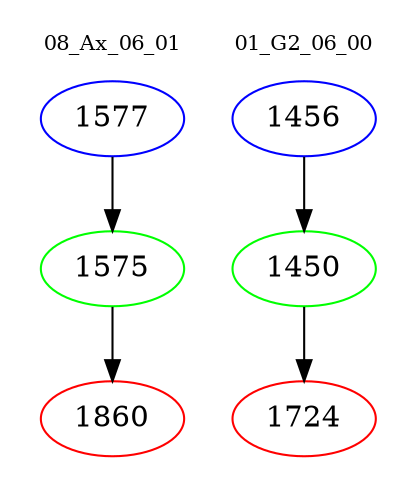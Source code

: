 digraph{
subgraph cluster_0 {
color = white
label = "08_Ax_06_01";
fontsize=10;
T0_1577 [label="1577", color="blue"]
T0_1577 -> T0_1575 [color="black"]
T0_1575 [label="1575", color="green"]
T0_1575 -> T0_1860 [color="black"]
T0_1860 [label="1860", color="red"]
}
subgraph cluster_1 {
color = white
label = "01_G2_06_00";
fontsize=10;
T1_1456 [label="1456", color="blue"]
T1_1456 -> T1_1450 [color="black"]
T1_1450 [label="1450", color="green"]
T1_1450 -> T1_1724 [color="black"]
T1_1724 [label="1724", color="red"]
}
}
